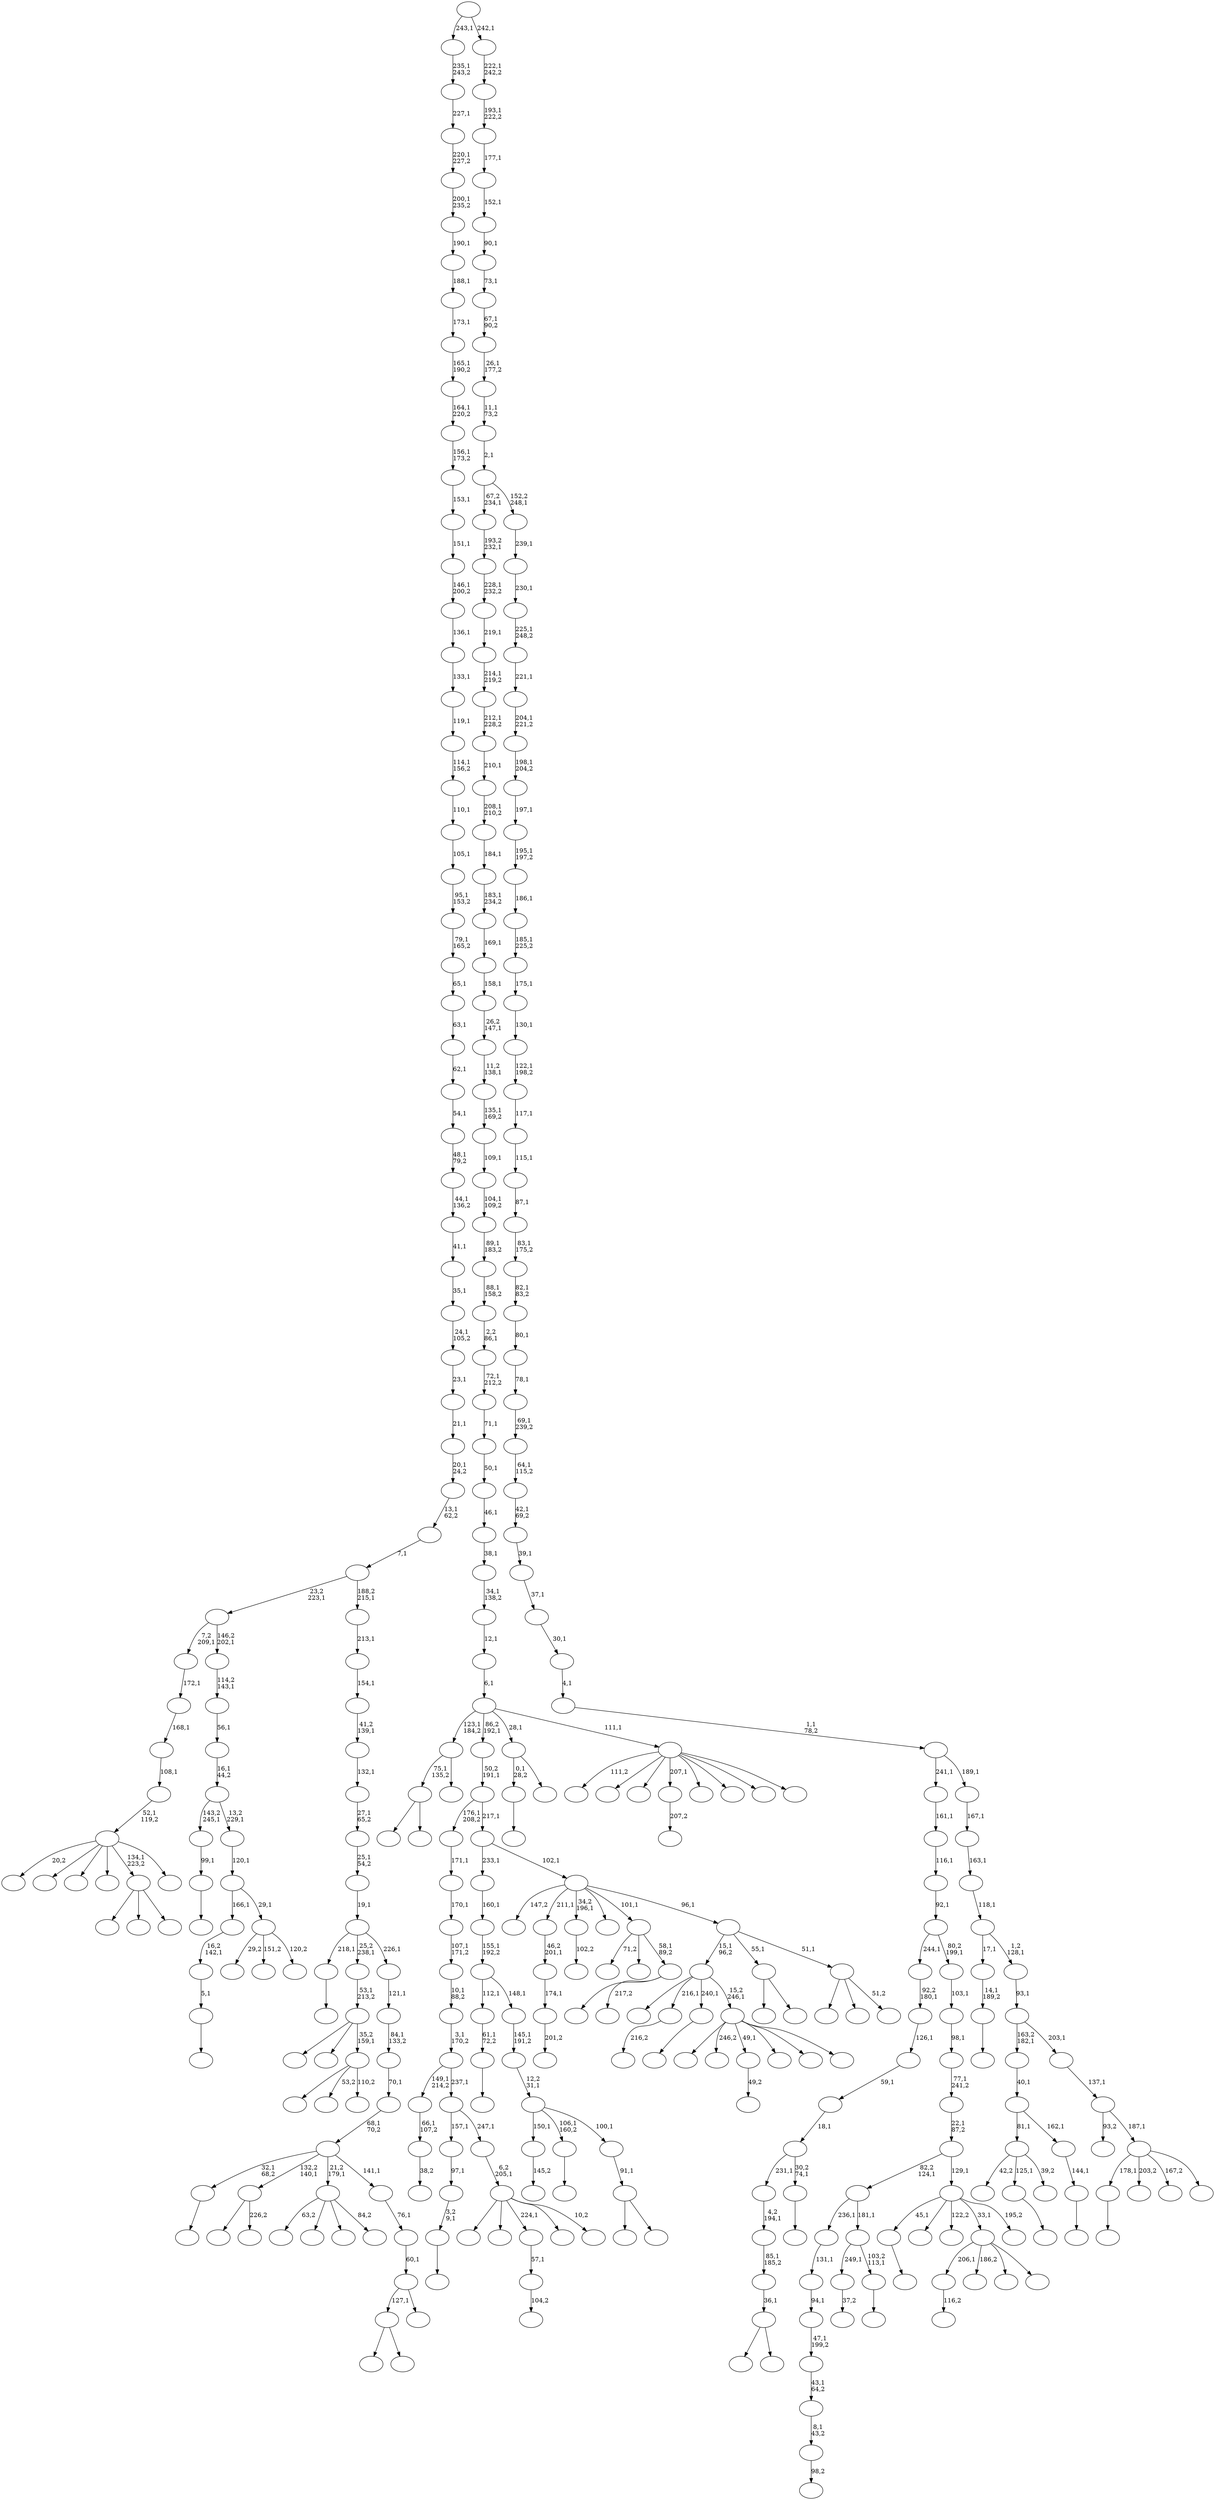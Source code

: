 digraph T {
	350 [label=""]
	349 [label=""]
	348 [label=""]
	347 [label=""]
	346 [label=""]
	345 [label=""]
	344 [label=""]
	343 [label=""]
	342 [label=""]
	341 [label=""]
	340 [label=""]
	339 [label=""]
	338 [label=""]
	337 [label=""]
	336 [label=""]
	335 [label=""]
	334 [label=""]
	333 [label=""]
	332 [label=""]
	331 [label=""]
	330 [label=""]
	329 [label=""]
	328 [label=""]
	327 [label=""]
	326 [label=""]
	325 [label=""]
	324 [label=""]
	323 [label=""]
	322 [label=""]
	321 [label=""]
	320 [label=""]
	319 [label=""]
	318 [label=""]
	317 [label=""]
	316 [label=""]
	315 [label=""]
	314 [label=""]
	313 [label=""]
	312 [label=""]
	311 [label=""]
	310 [label=""]
	309 [label=""]
	308 [label=""]
	307 [label=""]
	306 [label=""]
	305 [label=""]
	304 [label=""]
	303 [label=""]
	302 [label=""]
	301 [label=""]
	300 [label=""]
	299 [label=""]
	298 [label=""]
	297 [label=""]
	296 [label=""]
	295 [label=""]
	294 [label=""]
	293 [label=""]
	292 [label=""]
	291 [label=""]
	290 [label=""]
	289 [label=""]
	288 [label=""]
	287 [label=""]
	286 [label=""]
	285 [label=""]
	284 [label=""]
	283 [label=""]
	282 [label=""]
	281 [label=""]
	280 [label=""]
	279 [label=""]
	278 [label=""]
	277 [label=""]
	276 [label=""]
	275 [label=""]
	274 [label=""]
	273 [label=""]
	272 [label=""]
	271 [label=""]
	270 [label=""]
	269 [label=""]
	268 [label=""]
	267 [label=""]
	266 [label=""]
	265 [label=""]
	264 [label=""]
	263 [label=""]
	262 [label=""]
	261 [label=""]
	260 [label=""]
	259 [label=""]
	258 [label=""]
	257 [label=""]
	256 [label=""]
	255 [label=""]
	254 [label=""]
	253 [label=""]
	252 [label=""]
	251 [label=""]
	250 [label=""]
	249 [label=""]
	248 [label=""]
	247 [label=""]
	246 [label=""]
	245 [label=""]
	244 [label=""]
	243 [label=""]
	242 [label=""]
	241 [label=""]
	240 [label=""]
	239 [label=""]
	238 [label=""]
	237 [label=""]
	236 [label=""]
	235 [label=""]
	234 [label=""]
	233 [label=""]
	232 [label=""]
	231 [label=""]
	230 [label=""]
	229 [label=""]
	228 [label=""]
	227 [label=""]
	226 [label=""]
	225 [label=""]
	224 [label=""]
	223 [label=""]
	222 [label=""]
	221 [label=""]
	220 [label=""]
	219 [label=""]
	218 [label=""]
	217 [label=""]
	216 [label=""]
	215 [label=""]
	214 [label=""]
	213 [label=""]
	212 [label=""]
	211 [label=""]
	210 [label=""]
	209 [label=""]
	208 [label=""]
	207 [label=""]
	206 [label=""]
	205 [label=""]
	204 [label=""]
	203 [label=""]
	202 [label=""]
	201 [label=""]
	200 [label=""]
	199 [label=""]
	198 [label=""]
	197 [label=""]
	196 [label=""]
	195 [label=""]
	194 [label=""]
	193 [label=""]
	192 [label=""]
	191 [label=""]
	190 [label=""]
	189 [label=""]
	188 [label=""]
	187 [label=""]
	186 [label=""]
	185 [label=""]
	184 [label=""]
	183 [label=""]
	182 [label=""]
	181 [label=""]
	180 [label=""]
	179 [label=""]
	178 [label=""]
	177 [label=""]
	176 [label=""]
	175 [label=""]
	174 [label=""]
	173 [label=""]
	172 [label=""]
	171 [label=""]
	170 [label=""]
	169 [label=""]
	168 [label=""]
	167 [label=""]
	166 [label=""]
	165 [label=""]
	164 [label=""]
	163 [label=""]
	162 [label=""]
	161 [label=""]
	160 [label=""]
	159 [label=""]
	158 [label=""]
	157 [label=""]
	156 [label=""]
	155 [label=""]
	154 [label=""]
	153 [label=""]
	152 [label=""]
	151 [label=""]
	150 [label=""]
	149 [label=""]
	148 [label=""]
	147 [label=""]
	146 [label=""]
	145 [label=""]
	144 [label=""]
	143 [label=""]
	142 [label=""]
	141 [label=""]
	140 [label=""]
	139 [label=""]
	138 [label=""]
	137 [label=""]
	136 [label=""]
	135 [label=""]
	134 [label=""]
	133 [label=""]
	132 [label=""]
	131 [label=""]
	130 [label=""]
	129 [label=""]
	128 [label=""]
	127 [label=""]
	126 [label=""]
	125 [label=""]
	124 [label=""]
	123 [label=""]
	122 [label=""]
	121 [label=""]
	120 [label=""]
	119 [label=""]
	118 [label=""]
	117 [label=""]
	116 [label=""]
	115 [label=""]
	114 [label=""]
	113 [label=""]
	112 [label=""]
	111 [label=""]
	110 [label=""]
	109 [label=""]
	108 [label=""]
	107 [label=""]
	106 [label=""]
	105 [label=""]
	104 [label=""]
	103 [label=""]
	102 [label=""]
	101 [label=""]
	100 [label=""]
	99 [label=""]
	98 [label=""]
	97 [label=""]
	96 [label=""]
	95 [label=""]
	94 [label=""]
	93 [label=""]
	92 [label=""]
	91 [label=""]
	90 [label=""]
	89 [label=""]
	88 [label=""]
	87 [label=""]
	86 [label=""]
	85 [label=""]
	84 [label=""]
	83 [label=""]
	82 [label=""]
	81 [label=""]
	80 [label=""]
	79 [label=""]
	78 [label=""]
	77 [label=""]
	76 [label=""]
	75 [label=""]
	74 [label=""]
	73 [label=""]
	72 [label=""]
	71 [label=""]
	70 [label=""]
	69 [label=""]
	68 [label=""]
	67 [label=""]
	66 [label=""]
	65 [label=""]
	64 [label=""]
	63 [label=""]
	62 [label=""]
	61 [label=""]
	60 [label=""]
	59 [label=""]
	58 [label=""]
	57 [label=""]
	56 [label=""]
	55 [label=""]
	54 [label=""]
	53 [label=""]
	52 [label=""]
	51 [label=""]
	50 [label=""]
	49 [label=""]
	48 [label=""]
	47 [label=""]
	46 [label=""]
	45 [label=""]
	44 [label=""]
	43 [label=""]
	42 [label=""]
	41 [label=""]
	40 [label=""]
	39 [label=""]
	38 [label=""]
	37 [label=""]
	36 [label=""]
	35 [label=""]
	34 [label=""]
	33 [label=""]
	32 [label=""]
	31 [label=""]
	30 [label=""]
	29 [label=""]
	28 [label=""]
	27 [label=""]
	26 [label=""]
	25 [label=""]
	24 [label=""]
	23 [label=""]
	22 [label=""]
	21 [label=""]
	20 [label=""]
	19 [label=""]
	18 [label=""]
	17 [label=""]
	16 [label=""]
	15 [label=""]
	14 [label=""]
	13 [label=""]
	12 [label=""]
	11 [label=""]
	10 [label=""]
	9 [label=""]
	8 [label=""]
	7 [label=""]
	6 [label=""]
	5 [label=""]
	4 [label=""]
	3 [label=""]
	2 [label=""]
	1 [label=""]
	0 [label=""]
	344 -> 345 [label="116,2"]
	340 -> 341 [label=""]
	336 -> 348 [label=""]
	336 -> 337 [label=""]
	334 -> 335 [label="201,2"]
	333 -> 334 [label="174,1"]
	332 -> 333 [label="46,2\n201,1"]
	329 -> 330 [label=""]
	328 -> 329 [label="3,2\n9,1"]
	327 -> 328 [label="97,1"]
	322 -> 323 [label="102,2"]
	320 -> 321 [label=""]
	313 -> 314 [label=""]
	312 -> 313 [label="99,1"]
	310 -> 311 [label="207,2"]
	308 -> 309 [label="216,2"]
	306 -> 307 [label=""]
	304 -> 305 [label="98,2"]
	303 -> 304 [label="8,1\n43,2"]
	302 -> 303 [label="43,1\n64,2"]
	301 -> 302 [label="47,1\n199,2"]
	300 -> 301 [label="94,1"]
	299 -> 300 [label="131,1"]
	293 -> 343 [label="42,2"]
	293 -> 306 [label="125,1"]
	293 -> 294 [label="39,2"]
	288 -> 289 [label="37,2"]
	283 -> 284 [label="49,2"]
	281 -> 282 [label="145,2"]
	277 -> 278 [label="104,2"]
	276 -> 277 [label="57,1"]
	274 -> 275 [label=""]
	273 -> 274 [label="61,1\n72,2"]
	271 -> 272 [label=""]
	268 -> 280 [label=""]
	268 -> 269 [label=""]
	267 -> 268 [label="91,1"]
	266 -> 281 [label="150,1"]
	266 -> 271 [label="106,1\n160,2"]
	266 -> 267 [label="100,1"]
	265 -> 266 [label="12,2\n31,1"]
	264 -> 265 [label="145,1\n191,2"]
	263 -> 273 [label="112,1"]
	263 -> 264 [label="148,1"]
	262 -> 263 [label="155,1\n192,2"]
	261 -> 262 [label="160,1"]
	258 -> 259 [label=""]
	253 -> 254 [label=""]
	250 -> 251 [label=""]
	246 -> 247 [label=""]
	245 -> 246 [label="5,1"]
	244 -> 245 [label="16,2\n142,1"]
	240 -> 241 [label="38,2"]
	239 -> 240 [label="66,1\n107,2"]
	233 -> 296 [label=""]
	233 -> 234 [label="226,2"]
	230 -> 315 [label=""]
	230 -> 231 [label=""]
	229 -> 230 [label="36,1"]
	228 -> 229 [label="85,1\n185,2"]
	227 -> 228 [label="4,2\n194,1"]
	225 -> 226 [label=""]
	223 -> 279 [label=""]
	223 -> 243 [label=""]
	223 -> 224 [label=""]
	220 -> 242 [label=""]
	220 -> 221 [label="217,2"]
	219 -> 324 [label="71,2"]
	219 -> 298 [label=""]
	219 -> 220 [label="58,1\n89,2"]
	217 -> 344 [label="206,1"]
	217 -> 260 [label="186,2"]
	217 -> 255 [label=""]
	217 -> 218 [label=""]
	215 -> 316 [label="63,2"]
	215 -> 285 [label=""]
	215 -> 235 [label=""]
	215 -> 216 [label="84,2"]
	212 -> 213 [label=""]
	211 -> 288 [label="249,1"]
	211 -> 212 [label="103,2\n113,1"]
	210 -> 299 [label="236,1"]
	210 -> 211 [label="181,1"]
	207 -> 347 [label=""]
	207 -> 287 [label=""]
	207 -> 276 [label="224,1"]
	207 -> 237 [label=""]
	207 -> 208 [label="10,2"]
	206 -> 207 [label="6,2\n205,1"]
	205 -> 327 [label="157,1"]
	205 -> 206 [label="247,1"]
	204 -> 239 [label="149,1\n214,2"]
	204 -> 205 [label="237,1"]
	203 -> 204 [label="3,1\n170,2"]
	202 -> 203 [label="10,1\n88,2"]
	201 -> 202 [label="107,1\n171,2"]
	200 -> 201 [label="170,1"]
	199 -> 200 [label="171,1"]
	195 -> 338 [label=""]
	195 -> 286 [label="246,2"]
	195 -> 283 [label="49,1"]
	195 -> 232 [label=""]
	195 -> 198 [label=""]
	195 -> 196 [label=""]
	194 -> 350 [label=""]
	194 -> 308 [label="216,1"]
	194 -> 253 [label="240,1"]
	194 -> 195 [label="15,2\n246,1"]
	192 -> 193 [label=""]
	191 -> 227 [label="231,1"]
	191 -> 192 [label="30,2\n74,1"]
	190 -> 191 [label="18,1"]
	189 -> 190 [label="59,1"]
	188 -> 189 [label="126,1"]
	187 -> 188 [label="92,2\n180,1"]
	185 -> 336 [label="75,1\n135,2"]
	185 -> 186 [label=""]
	183 -> 349 [label="20,2"]
	183 -> 317 [label=""]
	183 -> 291 [label=""]
	183 -> 236 [label=""]
	183 -> 223 [label="134,1\n223,2"]
	183 -> 184 [label=""]
	182 -> 183 [label="52,1\n119,2"]
	181 -> 182 [label="108,1"]
	180 -> 181 [label="168,1"]
	179 -> 180 [label="172,1"]
	177 -> 178 [label=""]
	176 -> 177 [label="14,1\n189,2"]
	174 -> 175 [label=""]
	173 -> 174 [label="144,1"]
	172 -> 293 [label="81,1"]
	172 -> 173 [label="162,1"]
	171 -> 172 [label="40,1"]
	169 -> 256 [label=""]
	169 -> 170 [label=""]
	167 -> 292 [label=""]
	167 -> 257 [label="53,2"]
	167 -> 168 [label="110,2"]
	166 -> 331 [label=""]
	166 -> 270 [label=""]
	166 -> 167 [label="35,2\n159,1"]
	165 -> 166 [label="53,1\n213,2"]
	163 -> 339 [label=""]
	163 -> 164 [label=""]
	161 -> 326 [label=""]
	161 -> 318 [label=""]
	161 -> 162 [label="51,2"]
	160 -> 194 [label="15,1\n96,2"]
	160 -> 163 [label="55,1"]
	160 -> 161 [label="51,1"]
	159 -> 346 [label="147,2"]
	159 -> 332 [label="211,1"]
	159 -> 322 [label="34,2\n196,1"]
	159 -> 249 [label=""]
	159 -> 219 [label="101,1"]
	159 -> 160 [label="96,1"]
	158 -> 261 [label="233,1"]
	158 -> 159 [label="102,1"]
	157 -> 199 [label="176,1\n208,2"]
	157 -> 158 [label="217,1"]
	156 -> 157 [label="50,2\n191,1"]
	154 -> 340 [label="45,1"]
	154 -> 295 [label=""]
	154 -> 248 [label="122,2"]
	154 -> 217 [label="33,1"]
	154 -> 155 [label="195,2"]
	153 -> 210 [label="82,2\n124,1"]
	153 -> 154 [label="129,1"]
	152 -> 153 [label="22,1\n87,2"]
	151 -> 152 [label="77,1\n241,2"]
	150 -> 151 [label="98,1"]
	149 -> 150 [label="103,1"]
	148 -> 187 [label="244,1"]
	148 -> 149 [label="80,2\n199,1"]
	147 -> 148 [label="92,1"]
	146 -> 147 [label="116,1"]
	145 -> 146 [label="161,1"]
	143 -> 258 [label="0,1\n28,2"]
	143 -> 144 [label=""]
	141 -> 209 [label="29,2"]
	141 -> 197 [label="151,2"]
	141 -> 142 [label="120,2"]
	140 -> 244 [label="166,1"]
	140 -> 141 [label="29,1"]
	139 -> 140 [label="120,1"]
	138 -> 312 [label="143,2\n245,1"]
	138 -> 139 [label="13,2\n229,1"]
	137 -> 138 [label="16,1\n44,2"]
	136 -> 137 [label="56,1"]
	135 -> 136 [label="114,2\n143,1"]
	134 -> 179 [label="7,2\n209,1"]
	134 -> 135 [label="146,2\n202,1"]
	132 -> 169 [label="127,1"]
	132 -> 133 [label=""]
	131 -> 132 [label="60,1"]
	130 -> 131 [label="76,1"]
	129 -> 250 [label="32,1\n68,2"]
	129 -> 233 [label="132,2\n140,1"]
	129 -> 215 [label="21,2\n179,1"]
	129 -> 130 [label="141,1"]
	128 -> 129 [label="68,1\n70,2"]
	127 -> 128 [label="70,1"]
	126 -> 127 [label="84,1\n133,2"]
	125 -> 126 [label="121,1"]
	124 -> 225 [label="218,1"]
	124 -> 165 [label="25,2\n238,1"]
	124 -> 125 [label="226,1"]
	123 -> 124 [label="19,1"]
	122 -> 123 [label="25,1\n54,2"]
	121 -> 122 [label="27,1\n65,2"]
	120 -> 121 [label="132,1"]
	119 -> 120 [label="41,2\n139,1"]
	118 -> 119 [label="154,1"]
	117 -> 118 [label="213,1"]
	116 -> 134 [label="23,2\n223,1"]
	116 -> 117 [label="188,2\n215,1"]
	115 -> 116 [label="7,1"]
	114 -> 115 [label="13,1\n62,2"]
	113 -> 114 [label="20,1\n24,2"]
	112 -> 113 [label="21,1"]
	111 -> 112 [label="23,1"]
	110 -> 111 [label="24,1\n105,2"]
	109 -> 110 [label="35,1"]
	108 -> 109 [label="41,1"]
	107 -> 108 [label="44,1\n136,2"]
	106 -> 107 [label="48,1\n79,2"]
	105 -> 106 [label="54,1"]
	104 -> 105 [label="62,1"]
	103 -> 104 [label="63,1"]
	102 -> 103 [label="65,1"]
	101 -> 102 [label="79,1\n165,2"]
	100 -> 101 [label="95,1\n153,2"]
	99 -> 100 [label="105,1"]
	98 -> 99 [label="110,1"]
	97 -> 98 [label="114,1\n156,2"]
	96 -> 97 [label="119,1"]
	95 -> 96 [label="133,1"]
	94 -> 95 [label="136,1"]
	93 -> 94 [label="146,1\n200,2"]
	92 -> 93 [label="151,1"]
	91 -> 92 [label="153,1"]
	90 -> 91 [label="156,1\n173,2"]
	89 -> 90 [label="164,1\n220,2"]
	88 -> 89 [label="165,1\n190,2"]
	87 -> 88 [label="173,1"]
	86 -> 87 [label="188,1"]
	85 -> 86 [label="190,1"]
	84 -> 85 [label="200,1\n235,2"]
	83 -> 84 [label="220,1\n227,2"]
	82 -> 83 [label="227,1"]
	81 -> 82 [label="235,1\n243,2"]
	79 -> 342 [label="111,2"]
	79 -> 325 [label=""]
	79 -> 319 [label=""]
	79 -> 310 [label="207,1"]
	79 -> 252 [label=""]
	79 -> 238 [label=""]
	79 -> 214 [label=""]
	79 -> 80 [label=""]
	78 -> 185 [label="123,1\n184,2"]
	78 -> 156 [label="86,2\n192,1"]
	78 -> 143 [label="28,1"]
	78 -> 79 [label="111,1"]
	77 -> 78 [label="6,1"]
	76 -> 77 [label="12,1"]
	75 -> 76 [label="34,1\n138,2"]
	74 -> 75 [label="38,1"]
	73 -> 74 [label="46,1"]
	72 -> 73 [label="50,1"]
	71 -> 72 [label="71,1"]
	70 -> 71 [label="72,1\n212,2"]
	69 -> 70 [label="2,2\n86,1"]
	68 -> 69 [label="88,1\n158,2"]
	67 -> 68 [label="89,1\n183,2"]
	66 -> 67 [label="104,1\n109,2"]
	65 -> 66 [label="109,1"]
	64 -> 65 [label="135,1\n169,2"]
	63 -> 64 [label="11,2\n138,1"]
	62 -> 63 [label="26,2\n147,1"]
	61 -> 62 [label="158,1"]
	60 -> 61 [label="169,1"]
	59 -> 60 [label="183,1\n234,2"]
	58 -> 59 [label="184,1"]
	57 -> 58 [label="208,1\n210,2"]
	56 -> 57 [label="210,1"]
	55 -> 56 [label="212,1\n228,2"]
	54 -> 55 [label="214,1\n219,2"]
	53 -> 54 [label="219,1"]
	52 -> 53 [label="228,1\n232,2"]
	51 -> 52 [label="193,2\n232,1"]
	49 -> 320 [label="178,1"]
	49 -> 290 [label="203,2"]
	49 -> 222 [label="167,2"]
	49 -> 50 [label=""]
	48 -> 297 [label="93,2"]
	48 -> 49 [label="187,1"]
	47 -> 48 [label="137,1"]
	46 -> 171 [label="163,2\n182,1"]
	46 -> 47 [label="203,1"]
	45 -> 46 [label="93,1"]
	44 -> 176 [label="17,1"]
	44 -> 45 [label="1,2\n128,1"]
	43 -> 44 [label="118,1"]
	42 -> 43 [label="163,1"]
	41 -> 42 [label="167,1"]
	40 -> 145 [label="241,1"]
	40 -> 41 [label="189,1"]
	39 -> 40 [label="1,1\n78,2"]
	38 -> 39 [label="4,1"]
	37 -> 38 [label="30,1"]
	36 -> 37 [label="37,1"]
	35 -> 36 [label="39,1"]
	34 -> 35 [label="42,1\n69,2"]
	33 -> 34 [label="64,1\n115,2"]
	32 -> 33 [label="69,1\n239,2"]
	31 -> 32 [label="78,1"]
	30 -> 31 [label="80,1"]
	29 -> 30 [label="82,1\n83,2"]
	28 -> 29 [label="83,1\n175,2"]
	27 -> 28 [label="87,1"]
	26 -> 27 [label="115,1"]
	25 -> 26 [label="117,1"]
	24 -> 25 [label="122,1\n198,2"]
	23 -> 24 [label="130,1"]
	22 -> 23 [label="175,1"]
	21 -> 22 [label="185,1\n225,2"]
	20 -> 21 [label="186,1"]
	19 -> 20 [label="195,1\n197,2"]
	18 -> 19 [label="197,1"]
	17 -> 18 [label="198,1\n204,2"]
	16 -> 17 [label="204,1\n221,2"]
	15 -> 16 [label="221,1"]
	14 -> 15 [label="225,1\n248,2"]
	13 -> 14 [label="230,1"]
	12 -> 13 [label="239,1"]
	11 -> 51 [label="67,2\n234,1"]
	11 -> 12 [label="152,2\n248,1"]
	10 -> 11 [label="2,1"]
	9 -> 10 [label="11,1\n73,2"]
	8 -> 9 [label="26,1\n177,2"]
	7 -> 8 [label="67,1\n90,2"]
	6 -> 7 [label="73,1"]
	5 -> 6 [label="90,1"]
	4 -> 5 [label="152,1"]
	3 -> 4 [label="177,1"]
	2 -> 3 [label="193,1\n222,2"]
	1 -> 2 [label="222,1\n242,2"]
	0 -> 81 [label="243,1"]
	0 -> 1 [label="242,1"]
}
